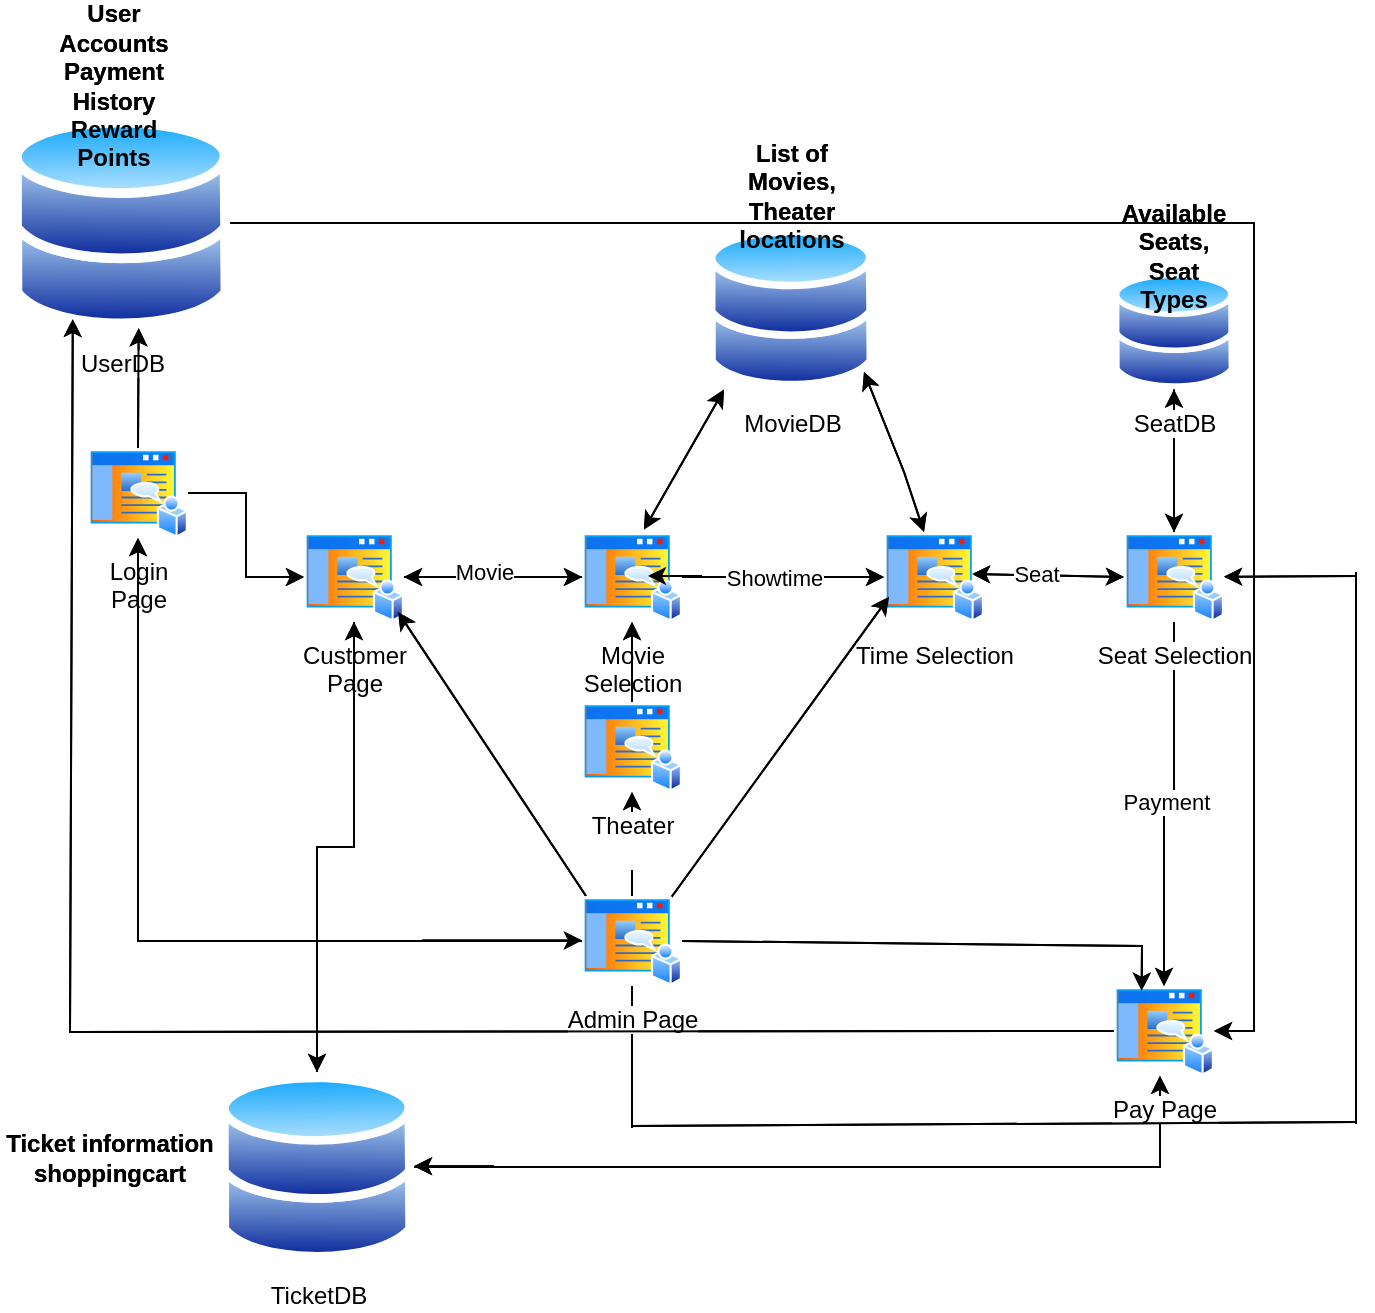 <mxfile version="28.0.7">
  <diagram name="Page-1" id="keCYQJK2TOxoG9gc8rmm">
    <mxGraphModel dx="854" dy="386" grid="0" gridSize="10" guides="1" tooltips="1" connect="1" arrows="1" fold="1" page="1" pageScale="1" pageWidth="850" pageHeight="1100" math="0" shadow="0">
      <root>
        <mxCell id="0" />
        <mxCell id="1" parent="0" />
        <mxCell id="SUS-D7441Kwhzc1_D773-60" style="edgeStyle=orthogonalEdgeStyle;rounded=0;orthogonalLoop=1;jettySize=auto;html=1;entryX=1;entryY=0.5;entryDx=0;entryDy=0;" parent="1" source="SUS-D7441Kwhzc1_D773-1" target="SUS-D7441Kwhzc1_D773-12" edge="1">
          <mxGeometry relative="1" as="geometry" />
        </mxCell>
        <mxCell id="SUS-D7441Kwhzc1_D773-1" value="UserDB" style="image;aspect=fixed;perimeter=ellipsePerimeter;html=1;align=center;shadow=0;dashed=0;spacingTop=3;image=img/lib/active_directory/databases.svg;" parent="1" vertex="1">
          <mxGeometry x="14" y="72" width="109.18" height="107" as="geometry" />
        </mxCell>
        <mxCell id="SUS-D7441Kwhzc1_D773-27" style="edgeStyle=orthogonalEdgeStyle;rounded=0;orthogonalLoop=1;jettySize=auto;html=1;entryX=0;entryY=0.5;entryDx=0;entryDy=0;" parent="1" source="SUS-D7441Kwhzc1_D773-4" target="SUS-D7441Kwhzc1_D773-5" edge="1">
          <mxGeometry relative="1" as="geometry" />
        </mxCell>
        <mxCell id="SUS-D7441Kwhzc1_D773-4" value="Login&lt;div&gt;Page&lt;/div&gt;" style="image;aspect=fixed;perimeter=ellipsePerimeter;html=1;align=center;shadow=0;dashed=0;spacingTop=3;image=img/lib/active_directory/home_page.svg;" parent="1" vertex="1">
          <mxGeometry x="52" y="238" width="50" height="45" as="geometry" />
        </mxCell>
        <mxCell id="SUS-D7441Kwhzc1_D773-28" style="edgeStyle=orthogonalEdgeStyle;rounded=0;orthogonalLoop=1;jettySize=auto;html=1;entryX=0;entryY=0.5;entryDx=0;entryDy=0;" parent="1" source="SUS-D7441Kwhzc1_D773-5" target="SUS-D7441Kwhzc1_D773-6" edge="1">
          <mxGeometry relative="1" as="geometry" />
        </mxCell>
        <mxCell id="SUS-D7441Kwhzc1_D773-33" style="edgeStyle=orthogonalEdgeStyle;rounded=0;orthogonalLoop=1;jettySize=auto;html=1;entryX=0.5;entryY=0;entryDx=0;entryDy=0;" parent="1" source="SUS-D7441Kwhzc1_D773-5" target="SUS-D7441Kwhzc1_D773-8" edge="1">
          <mxGeometry relative="1" as="geometry" />
        </mxCell>
        <mxCell id="SUS-D7441Kwhzc1_D773-5" value="Customer&lt;div&gt;Page&lt;/div&gt;" style="image;aspect=fixed;perimeter=ellipsePerimeter;html=1;align=center;shadow=0;dashed=0;spacingTop=3;image=img/lib/active_directory/home_page.svg;" parent="1" vertex="1">
          <mxGeometry x="160" y="280" width="50" height="45" as="geometry" />
        </mxCell>
        <mxCell id="SUS-D7441Kwhzc1_D773-29" style="edgeStyle=orthogonalEdgeStyle;rounded=0;orthogonalLoop=1;jettySize=auto;html=1;" parent="1" source="SUS-D7441Kwhzc1_D773-6" target="SUS-D7441Kwhzc1_D773-5" edge="1">
          <mxGeometry relative="1" as="geometry" />
        </mxCell>
        <mxCell id="SUS-D7441Kwhzc1_D773-30" value="Movie" style="edgeLabel;html=1;align=center;verticalAlign=middle;resizable=0;points=[];" parent="SUS-D7441Kwhzc1_D773-29" vertex="1" connectable="0">
          <mxGeometry x="0.156" y="-3" relative="1" as="geometry">
            <mxPoint x="2" as="offset" />
          </mxGeometry>
        </mxCell>
        <mxCell id="SUS-D7441Kwhzc1_D773-41" style="edgeStyle=orthogonalEdgeStyle;rounded=0;orthogonalLoop=1;jettySize=auto;html=1;" parent="1" source="SUS-D7441Kwhzc1_D773-6" target="SUS-D7441Kwhzc1_D773-10" edge="1">
          <mxGeometry relative="1" as="geometry" />
        </mxCell>
        <mxCell id="SUS-D7441Kwhzc1_D773-42" value="Showtime" style="edgeLabel;html=1;align=center;verticalAlign=middle;resizable=0;points=[];" parent="SUS-D7441Kwhzc1_D773-41" vertex="1" connectable="0">
          <mxGeometry x="-0.089" relative="1" as="geometry">
            <mxPoint as="offset" />
          </mxGeometry>
        </mxCell>
        <mxCell id="SUS-D7441Kwhzc1_D773-6" value="Movie&lt;div&gt;Selection&lt;/div&gt;" style="image;aspect=fixed;perimeter=ellipsePerimeter;html=1;align=center;shadow=0;dashed=0;spacingTop=3;image=img/lib/active_directory/home_page.svg;" parent="1" vertex="1">
          <mxGeometry x="299" y="280" width="50" height="45" as="geometry" />
        </mxCell>
        <mxCell id="SUS-D7441Kwhzc1_D773-34" style="edgeStyle=orthogonalEdgeStyle;rounded=0;orthogonalLoop=1;jettySize=auto;html=1;entryX=0.5;entryY=1;entryDx=0;entryDy=0;" parent="1" source="Oippb7x4uc9pu7MZKOY0-3" target="SUS-D7441Kwhzc1_D773-6" edge="1">
          <mxGeometry relative="1" as="geometry">
            <mxPoint x="324" y="418" as="targetPoint" />
          </mxGeometry>
        </mxCell>
        <mxCell id="SUS-D7441Kwhzc1_D773-39" style="edgeStyle=orthogonalEdgeStyle;rounded=0;orthogonalLoop=1;jettySize=auto;html=1;" parent="1" source="SUS-D7441Kwhzc1_D773-7" target="SUS-D7441Kwhzc1_D773-4" edge="1">
          <mxGeometry relative="1" as="geometry" />
        </mxCell>
        <mxCell id="SUS-D7441Kwhzc1_D773-32" style="edgeStyle=orthogonalEdgeStyle;rounded=0;orthogonalLoop=1;jettySize=auto;html=1;" parent="1" source="SUS-D7441Kwhzc1_D773-8" target="SUS-D7441Kwhzc1_D773-5" edge="1">
          <mxGeometry relative="1" as="geometry" />
        </mxCell>
        <mxCell id="SUS-D7441Kwhzc1_D773-55" style="edgeStyle=orthogonalEdgeStyle;rounded=0;orthogonalLoop=1;jettySize=auto;html=1;" parent="1" source="SUS-D7441Kwhzc1_D773-8" target="SUS-D7441Kwhzc1_D773-12" edge="1">
          <mxGeometry relative="1" as="geometry">
            <Array as="points">
              <mxPoint x="588" y="598" />
            </Array>
          </mxGeometry>
        </mxCell>
        <mxCell id="SUS-D7441Kwhzc1_D773-8" value="TicketDB" style="image;aspect=fixed;perimeter=ellipsePerimeter;html=1;align=center;shadow=0;dashed=0;spacingTop=3;image=img/lib/active_directory/databases.svg;" parent="1" vertex="1">
          <mxGeometry x="118" y="550" width="97" height="95.06" as="geometry" />
        </mxCell>
        <mxCell id="SUS-D7441Kwhzc1_D773-10" value="Time Selection" style="image;aspect=fixed;perimeter=ellipsePerimeter;html=1;align=center;shadow=0;dashed=0;spacingTop=3;image=img/lib/active_directory/home_page.svg;" parent="1" vertex="1">
          <mxGeometry x="450" y="280" width="50" height="45" as="geometry" />
        </mxCell>
        <mxCell id="SUS-D7441Kwhzc1_D773-46" style="edgeStyle=orthogonalEdgeStyle;rounded=0;orthogonalLoop=1;jettySize=auto;html=1;entryX=0.5;entryY=0;entryDx=0;entryDy=0;" parent="1" source="SUS-D7441Kwhzc1_D773-11" target="SUS-D7441Kwhzc1_D773-12" edge="1">
          <mxGeometry relative="1" as="geometry" />
        </mxCell>
        <mxCell id="SUS-D7441Kwhzc1_D773-47" value="Payment" style="edgeLabel;html=1;align=center;verticalAlign=middle;resizable=0;points=[];" parent="SUS-D7441Kwhzc1_D773-46" vertex="1" connectable="0">
          <mxGeometry x="0.022" y="-1" relative="1" as="geometry">
            <mxPoint as="offset" />
          </mxGeometry>
        </mxCell>
        <mxCell id="SUS-D7441Kwhzc1_D773-53" style="edgeStyle=orthogonalEdgeStyle;rounded=0;orthogonalLoop=1;jettySize=auto;html=1;entryX=0.5;entryY=1;entryDx=0;entryDy=0;" parent="1" source="SUS-D7441Kwhzc1_D773-11" target="SUS-D7441Kwhzc1_D773-52" edge="1">
          <mxGeometry relative="1" as="geometry" />
        </mxCell>
        <mxCell id="SUS-D7441Kwhzc1_D773-11" value="Seat Selection" style="image;aspect=fixed;perimeter=ellipsePerimeter;html=1;align=center;shadow=0;dashed=0;spacingTop=3;image=img/lib/active_directory/home_page.svg;" parent="1" vertex="1">
          <mxGeometry x="570" y="280" width="50" height="45" as="geometry" />
        </mxCell>
        <mxCell id="SUS-D7441Kwhzc1_D773-12" value="Pay Page" style="image;aspect=fixed;perimeter=ellipsePerimeter;html=1;align=center;shadow=0;dashed=0;spacingTop=3;image=img/lib/active_directory/home_page.svg;" parent="1" vertex="1">
          <mxGeometry x="565" y="507" width="50" height="45" as="geometry" />
        </mxCell>
        <mxCell id="SUS-D7441Kwhzc1_D773-40" value="" style="endArrow=classic;html=1;rounded=0;" parent="1" edge="1">
          <mxGeometry width="50" height="50" relative="1" as="geometry">
            <mxPoint x="219" y="484.21" as="sourcePoint" />
            <mxPoint x="299" y="484.21" as="targetPoint" />
            <Array as="points">
              <mxPoint x="239" y="484.21" />
            </Array>
          </mxGeometry>
        </mxCell>
        <mxCell id="SUS-D7441Kwhzc1_D773-48" value="MovieDB" style="image;aspect=fixed;perimeter=ellipsePerimeter;html=1;align=center;shadow=0;dashed=0;spacingTop=3;image=img/lib/active_directory/databases.svg;" parent="1" vertex="1">
          <mxGeometry x="362" y="127.46" width="83" height="81.34" as="geometry" />
        </mxCell>
        <mxCell id="SUS-D7441Kwhzc1_D773-49" value="" style="endArrow=classic;startArrow=classic;html=1;rounded=0;" parent="1" edge="1">
          <mxGeometry width="50" height="50" relative="1" as="geometry">
            <mxPoint x="330" y="278.8" as="sourcePoint" />
            <mxPoint x="370" y="208.8" as="targetPoint" />
          </mxGeometry>
        </mxCell>
        <mxCell id="SUS-D7441Kwhzc1_D773-51" value="" style="endArrow=classic;startArrow=classic;html=1;rounded=0;" parent="1" edge="1">
          <mxGeometry width="50" height="50" relative="1" as="geometry">
            <mxPoint x="470" y="280" as="sourcePoint" />
            <mxPoint x="440" y="200" as="targetPoint" />
            <Array as="points">
              <mxPoint x="460" y="250" />
            </Array>
          </mxGeometry>
        </mxCell>
        <mxCell id="SUS-D7441Kwhzc1_D773-54" style="edgeStyle=orthogonalEdgeStyle;rounded=0;orthogonalLoop=1;jettySize=auto;html=1;entryX=0.5;entryY=0;entryDx=0;entryDy=0;" parent="1" source="SUS-D7441Kwhzc1_D773-52" target="SUS-D7441Kwhzc1_D773-11" edge="1">
          <mxGeometry relative="1" as="geometry" />
        </mxCell>
        <mxCell id="SUS-D7441Kwhzc1_D773-52" value="SeatDB" style="image;aspect=fixed;perimeter=ellipsePerimeter;html=1;align=center;shadow=0;dashed=0;spacingTop=3;image=img/lib/active_directory/databases.svg;" parent="1" vertex="1">
          <mxGeometry x="565" y="150" width="60" height="58.8" as="geometry" />
        </mxCell>
        <mxCell id="SUS-D7441Kwhzc1_D773-57" value="" style="endArrow=classic;html=1;rounded=0;" parent="1" edge="1">
          <mxGeometry width="50" height="50" relative="1" as="geometry">
            <mxPoint x="255" y="597.11" as="sourcePoint" />
            <mxPoint x="215" y="597.11" as="targetPoint" />
          </mxGeometry>
        </mxCell>
        <mxCell id="SUS-D7441Kwhzc1_D773-70" value="" style="endArrow=none;html=1;rounded=0;" parent="1" edge="1">
          <mxGeometry width="50" height="50" relative="1" as="geometry">
            <mxPoint x="324" y="577" as="sourcePoint" />
            <mxPoint x="686" y="575" as="targetPoint" />
          </mxGeometry>
        </mxCell>
        <mxCell id="SUS-D7441Kwhzc1_D773-71" value="" style="endArrow=none;html=1;rounded=0;" parent="1" edge="1">
          <mxGeometry width="50" height="50" relative="1" as="geometry">
            <mxPoint x="686" y="576" as="sourcePoint" />
            <mxPoint x="686" y="300" as="targetPoint" />
          </mxGeometry>
        </mxCell>
        <mxCell id="SUS-D7441Kwhzc1_D773-73" value="" style="endArrow=classic;html=1;rounded=0;" parent="1" target="SUS-D7441Kwhzc1_D773-11" edge="1">
          <mxGeometry width="50" height="50" relative="1" as="geometry">
            <mxPoint x="686" y="302" as="sourcePoint" />
            <mxPoint x="625" y="302" as="targetPoint" />
          </mxGeometry>
        </mxCell>
        <mxCell id="SUS-D7441Kwhzc1_D773-74" value="" style="endArrow=classic;html=1;rounded=0;exitX=0.04;exitY=0;exitDx=0;exitDy=0;exitPerimeter=0;" parent="1" edge="1" source="SUS-D7441Kwhzc1_D773-7">
          <mxGeometry width="50" height="50" relative="1" as="geometry">
            <mxPoint x="297" y="409" as="sourcePoint" />
            <mxPoint x="207" y="320" as="targetPoint" />
          </mxGeometry>
        </mxCell>
        <mxCell id="SUS-D7441Kwhzc1_D773-75" value="" style="endArrow=classic;html=1;rounded=0;exitX=0.888;exitY=0.022;exitDx=0;exitDy=0;entryX=0;entryY=0.75;entryDx=0;entryDy=0;exitPerimeter=0;" parent="1" source="SUS-D7441Kwhzc1_D773-7" target="SUS-D7441Kwhzc1_D773-10" edge="1">
          <mxGeometry width="50" height="50" relative="1" as="geometry">
            <mxPoint x="474" y="456" as="sourcePoint" />
            <mxPoint x="384" y="367" as="targetPoint" />
          </mxGeometry>
        </mxCell>
        <mxCell id="SUS-D7441Kwhzc1_D773-76" value="&lt;b&gt;User Accounts&lt;/b&gt;&lt;div&gt;&lt;b&gt;Payment History&lt;/b&gt;&lt;/div&gt;&lt;div&gt;&lt;b&gt;Reward Points&lt;/b&gt;&lt;/div&gt;" style="text;html=1;align=center;verticalAlign=middle;whiteSpace=wrap;rounded=0;" parent="1" vertex="1">
          <mxGeometry x="35" y="42" width="60" height="30" as="geometry" />
        </mxCell>
        <mxCell id="SUS-D7441Kwhzc1_D773-77" value="&lt;b&gt;Ticket information&lt;/b&gt;&lt;div&gt;&lt;b&gt;shoppingcart&lt;/b&gt;&lt;/div&gt;" style="text;html=1;align=center;verticalAlign=middle;whiteSpace=wrap;rounded=0;" parent="1" vertex="1">
          <mxGeometry x="8" y="578" width="110" height="30" as="geometry" />
        </mxCell>
        <mxCell id="SUS-D7441Kwhzc1_D773-78" value="" style="endArrow=classic;html=1;rounded=0;" parent="1" edge="1">
          <mxGeometry width="50" height="50" relative="1" as="geometry">
            <mxPoint x="359" y="302" as="sourcePoint" />
            <mxPoint x="332" y="302" as="targetPoint" />
          </mxGeometry>
        </mxCell>
        <mxCell id="SUS-D7441Kwhzc1_D773-79" value="" style="endArrow=classic;startArrow=classic;html=1;rounded=0;entryX=0;entryY=0.5;entryDx=0;entryDy=0;" parent="1" target="SUS-D7441Kwhzc1_D773-11" edge="1">
          <mxGeometry width="50" height="50" relative="1" as="geometry">
            <mxPoint x="494" y="301" as="sourcePoint" />
            <mxPoint x="570" y="299" as="targetPoint" />
          </mxGeometry>
        </mxCell>
        <mxCell id="SUS-D7441Kwhzc1_D773-80" value="Seat" style="edgeLabel;html=1;align=center;verticalAlign=middle;resizable=0;points=[];" parent="SUS-D7441Kwhzc1_D773-79" vertex="1" connectable="0">
          <mxGeometry x="-0.176" y="1" relative="1" as="geometry">
            <mxPoint as="offset" />
          </mxGeometry>
        </mxCell>
        <mxCell id="SUS-D7441Kwhzc1_D773-82" value="&lt;b&gt;Available Seats,&lt;/b&gt;&lt;div&gt;&lt;b&gt;Seat Types&lt;/b&gt;&lt;/div&gt;" style="text;html=1;align=center;verticalAlign=middle;whiteSpace=wrap;rounded=0;" parent="1" vertex="1">
          <mxGeometry x="565" y="127" width="60" height="30" as="geometry" />
        </mxCell>
        <mxCell id="SUS-D7441Kwhzc1_D773-83" value="&lt;b&gt;List of Movies,&lt;/b&gt;&lt;div&gt;&lt;b&gt;Theater locations&lt;/b&gt;&lt;/div&gt;" style="text;html=1;align=center;verticalAlign=middle;whiteSpace=wrap;rounded=0;" parent="1" vertex="1">
          <mxGeometry x="373.5" y="97.46" width="60" height="30" as="geometry" />
        </mxCell>
        <mxCell id="Oippb7x4uc9pu7MZKOY0-1" value="" style="endArrow=none;html=1;rounded=0;" edge="1" parent="1" target="SUS-D7441Kwhzc1_D773-7">
          <mxGeometry width="50" height="50" relative="1" as="geometry">
            <mxPoint x="324" y="578" as="sourcePoint" />
            <mxPoint x="323.5" y="446" as="targetPoint" />
          </mxGeometry>
        </mxCell>
        <mxCell id="SUS-D7441Kwhzc1_D773-7" value="Admin Page" style="image;aspect=fixed;perimeter=ellipsePerimeter;html=1;align=center;shadow=0;dashed=0;spacingTop=3;image=img/lib/active_directory/home_page.svg;" parent="1" vertex="1">
          <mxGeometry x="299" y="462" width="50" height="45" as="geometry" />
        </mxCell>
        <mxCell id="Oippb7x4uc9pu7MZKOY0-4" value="" style="edgeStyle=orthogonalEdgeStyle;rounded=0;orthogonalLoop=1;jettySize=auto;html=1;" edge="1" parent="1" source="SUS-D7441Kwhzc1_D773-7" target="Oippb7x4uc9pu7MZKOY0-3">
          <mxGeometry relative="1" as="geometry">
            <mxPoint x="324" y="441" as="sourcePoint" />
            <mxPoint x="324" y="418" as="targetPoint" />
          </mxGeometry>
        </mxCell>
        <mxCell id="Oippb7x4uc9pu7MZKOY0-3" value="Theater&lt;div&gt;&lt;br&gt;&lt;/div&gt;" style="image;aspect=fixed;perimeter=ellipsePerimeter;html=1;align=center;shadow=0;dashed=0;spacingTop=3;image=img/lib/active_directory/home_page.svg;" vertex="1" parent="1">
          <mxGeometry x="299" y="365" width="50" height="45" as="geometry" />
        </mxCell>
        <mxCell id="Oippb7x4uc9pu7MZKOY0-6" value="" style="endArrow=classic;html=1;rounded=0;exitX=1;exitY=0.5;exitDx=0;exitDy=0;entryX=0.25;entryY=0;entryDx=0;entryDy=0;" edge="1" parent="1" source="SUS-D7441Kwhzc1_D773-7" target="SUS-D7441Kwhzc1_D773-12">
          <mxGeometry width="50" height="50" relative="1" as="geometry">
            <mxPoint x="376" y="509" as="sourcePoint" />
            <mxPoint x="426" y="459" as="targetPoint" />
            <Array as="points">
              <mxPoint x="579" y="487" />
            </Array>
          </mxGeometry>
        </mxCell>
        <mxCell id="Oippb7x4uc9pu7MZKOY0-7" value="" style="endArrow=classic;html=1;rounded=0;exitX=0;exitY=0.5;exitDx=0;exitDy=0;entryX=0.25;entryY=1;entryDx=0;entryDy=0;" edge="1" parent="1" source="SUS-D7441Kwhzc1_D773-12" target="SUS-D7441Kwhzc1_D773-1">
          <mxGeometry width="50" height="50" relative="1" as="geometry">
            <mxPoint x="298" y="407" as="sourcePoint" />
            <mxPoint x="26" y="530" as="targetPoint" />
            <Array as="points">
              <mxPoint x="43" y="530" />
            </Array>
          </mxGeometry>
        </mxCell>
        <mxCell id="Oippb7x4uc9pu7MZKOY0-8" value="" style="endArrow=classic;html=1;rounded=0;exitX=0.5;exitY=0;exitDx=0;exitDy=0;entryX=0.58;entryY=0.992;entryDx=0;entryDy=0;entryPerimeter=0;" edge="1" parent="1" source="SUS-D7441Kwhzc1_D773-4" target="SUS-D7441Kwhzc1_D773-1">
          <mxGeometry width="50" height="50" relative="1" as="geometry">
            <mxPoint x="298" y="268" as="sourcePoint" />
            <mxPoint x="348" y="218" as="targetPoint" />
          </mxGeometry>
        </mxCell>
        <mxCell id="Oippb7x4uc9pu7MZKOY0-9" style="edgeStyle=orthogonalEdgeStyle;rounded=0;orthogonalLoop=1;jettySize=auto;html=1;entryX=1;entryY=0.5;entryDx=0;entryDy=0;" edge="1" parent="1" source="Oippb7x4uc9pu7MZKOY0-10" target="Oippb7x4uc9pu7MZKOY0-31">
          <mxGeometry relative="1" as="geometry" />
        </mxCell>
        <mxCell id="Oippb7x4uc9pu7MZKOY0-10" value="UserDB" style="image;aspect=fixed;perimeter=ellipsePerimeter;html=1;align=center;shadow=0;dashed=0;spacingTop=3;image=img/lib/active_directory/databases.svg;" vertex="1" parent="1">
          <mxGeometry x="14" y="72" width="109.18" height="107" as="geometry" />
        </mxCell>
        <mxCell id="Oippb7x4uc9pu7MZKOY0-11" style="edgeStyle=orthogonalEdgeStyle;rounded=0;orthogonalLoop=1;jettySize=auto;html=1;entryX=0;entryY=0.5;entryDx=0;entryDy=0;" edge="1" parent="1" source="Oippb7x4uc9pu7MZKOY0-12" target="Oippb7x4uc9pu7MZKOY0-15">
          <mxGeometry relative="1" as="geometry" />
        </mxCell>
        <mxCell id="Oippb7x4uc9pu7MZKOY0-12" value="Login&lt;div&gt;Page&lt;/div&gt;" style="image;aspect=fixed;perimeter=ellipsePerimeter;html=1;align=center;shadow=0;dashed=0;spacingTop=3;image=img/lib/active_directory/home_page.svg;" vertex="1" parent="1">
          <mxGeometry x="52" y="238" width="50" height="45" as="geometry" />
        </mxCell>
        <mxCell id="Oippb7x4uc9pu7MZKOY0-13" style="edgeStyle=orthogonalEdgeStyle;rounded=0;orthogonalLoop=1;jettySize=auto;html=1;entryX=0;entryY=0.5;entryDx=0;entryDy=0;" edge="1" parent="1" source="Oippb7x4uc9pu7MZKOY0-15" target="Oippb7x4uc9pu7MZKOY0-20">
          <mxGeometry relative="1" as="geometry" />
        </mxCell>
        <mxCell id="Oippb7x4uc9pu7MZKOY0-14" style="edgeStyle=orthogonalEdgeStyle;rounded=0;orthogonalLoop=1;jettySize=auto;html=1;entryX=0.5;entryY=0;entryDx=0;entryDy=0;" edge="1" parent="1" source="Oippb7x4uc9pu7MZKOY0-15" target="Oippb7x4uc9pu7MZKOY0-25">
          <mxGeometry relative="1" as="geometry" />
        </mxCell>
        <mxCell id="Oippb7x4uc9pu7MZKOY0-15" value="Customer&lt;div&gt;Page&lt;/div&gt;" style="image;aspect=fixed;perimeter=ellipsePerimeter;html=1;align=center;shadow=0;dashed=0;spacingTop=3;image=img/lib/active_directory/home_page.svg;" vertex="1" parent="1">
          <mxGeometry x="160" y="280" width="50" height="45" as="geometry" />
        </mxCell>
        <mxCell id="Oippb7x4uc9pu7MZKOY0-16" style="edgeStyle=orthogonalEdgeStyle;rounded=0;orthogonalLoop=1;jettySize=auto;html=1;" edge="1" parent="1" source="Oippb7x4uc9pu7MZKOY0-20" target="Oippb7x4uc9pu7MZKOY0-15">
          <mxGeometry relative="1" as="geometry" />
        </mxCell>
        <mxCell id="Oippb7x4uc9pu7MZKOY0-17" value="Movie" style="edgeLabel;html=1;align=center;verticalAlign=middle;resizable=0;points=[];" vertex="1" connectable="0" parent="Oippb7x4uc9pu7MZKOY0-16">
          <mxGeometry x="0.156" y="-3" relative="1" as="geometry">
            <mxPoint x="2" as="offset" />
          </mxGeometry>
        </mxCell>
        <mxCell id="Oippb7x4uc9pu7MZKOY0-18" style="edgeStyle=orthogonalEdgeStyle;rounded=0;orthogonalLoop=1;jettySize=auto;html=1;" edge="1" parent="1" source="Oippb7x4uc9pu7MZKOY0-20" target="Oippb7x4uc9pu7MZKOY0-26">
          <mxGeometry relative="1" as="geometry" />
        </mxCell>
        <mxCell id="Oippb7x4uc9pu7MZKOY0-19" value="Showtime" style="edgeLabel;html=1;align=center;verticalAlign=middle;resizable=0;points=[];" vertex="1" connectable="0" parent="Oippb7x4uc9pu7MZKOY0-18">
          <mxGeometry x="-0.089" relative="1" as="geometry">
            <mxPoint as="offset" />
          </mxGeometry>
        </mxCell>
        <mxCell id="Oippb7x4uc9pu7MZKOY0-20" value="Movie&lt;div&gt;Selection&lt;/div&gt;" style="image;aspect=fixed;perimeter=ellipsePerimeter;html=1;align=center;shadow=0;dashed=0;spacingTop=3;image=img/lib/active_directory/home_page.svg;" vertex="1" parent="1">
          <mxGeometry x="299" y="280" width="50" height="45" as="geometry" />
        </mxCell>
        <mxCell id="Oippb7x4uc9pu7MZKOY0-21" style="edgeStyle=orthogonalEdgeStyle;rounded=0;orthogonalLoop=1;jettySize=auto;html=1;entryX=0.5;entryY=1;entryDx=0;entryDy=0;" edge="1" parent="1" source="Oippb7x4uc9pu7MZKOY0-54" target="Oippb7x4uc9pu7MZKOY0-20">
          <mxGeometry relative="1" as="geometry">
            <mxPoint x="324" y="418" as="targetPoint" />
          </mxGeometry>
        </mxCell>
        <mxCell id="Oippb7x4uc9pu7MZKOY0-22" style="edgeStyle=orthogonalEdgeStyle;rounded=0;orthogonalLoop=1;jettySize=auto;html=1;" edge="1" parent="1" source="Oippb7x4uc9pu7MZKOY0-52" target="Oippb7x4uc9pu7MZKOY0-12">
          <mxGeometry relative="1" as="geometry" />
        </mxCell>
        <mxCell id="Oippb7x4uc9pu7MZKOY0-23" style="edgeStyle=orthogonalEdgeStyle;rounded=0;orthogonalLoop=1;jettySize=auto;html=1;" edge="1" parent="1" source="Oippb7x4uc9pu7MZKOY0-25" target="Oippb7x4uc9pu7MZKOY0-15">
          <mxGeometry relative="1" as="geometry" />
        </mxCell>
        <mxCell id="Oippb7x4uc9pu7MZKOY0-24" style="edgeStyle=orthogonalEdgeStyle;rounded=0;orthogonalLoop=1;jettySize=auto;html=1;" edge="1" parent="1" source="Oippb7x4uc9pu7MZKOY0-25" target="Oippb7x4uc9pu7MZKOY0-31">
          <mxGeometry relative="1" as="geometry">
            <Array as="points">
              <mxPoint x="588" y="598" />
            </Array>
          </mxGeometry>
        </mxCell>
        <mxCell id="Oippb7x4uc9pu7MZKOY0-25" value="TicketDB" style="image;aspect=fixed;perimeter=ellipsePerimeter;html=1;align=center;shadow=0;dashed=0;spacingTop=3;image=img/lib/active_directory/databases.svg;" vertex="1" parent="1">
          <mxGeometry x="118" y="550" width="97" height="95.06" as="geometry" />
        </mxCell>
        <mxCell id="Oippb7x4uc9pu7MZKOY0-26" value="Time Selection" style="image;aspect=fixed;perimeter=ellipsePerimeter;html=1;align=center;shadow=0;dashed=0;spacingTop=3;image=img/lib/active_directory/home_page.svg;" vertex="1" parent="1">
          <mxGeometry x="450" y="280" width="50" height="45" as="geometry" />
        </mxCell>
        <mxCell id="Oippb7x4uc9pu7MZKOY0-27" style="edgeStyle=orthogonalEdgeStyle;rounded=0;orthogonalLoop=1;jettySize=auto;html=1;entryX=0.5;entryY=0;entryDx=0;entryDy=0;" edge="1" parent="1" source="Oippb7x4uc9pu7MZKOY0-30" target="Oippb7x4uc9pu7MZKOY0-31">
          <mxGeometry relative="1" as="geometry" />
        </mxCell>
        <mxCell id="Oippb7x4uc9pu7MZKOY0-28" value="Payment" style="edgeLabel;html=1;align=center;verticalAlign=middle;resizable=0;points=[];" vertex="1" connectable="0" parent="Oippb7x4uc9pu7MZKOY0-27">
          <mxGeometry x="0.022" y="-1" relative="1" as="geometry">
            <mxPoint as="offset" />
          </mxGeometry>
        </mxCell>
        <mxCell id="Oippb7x4uc9pu7MZKOY0-29" style="edgeStyle=orthogonalEdgeStyle;rounded=0;orthogonalLoop=1;jettySize=auto;html=1;entryX=0.5;entryY=1;entryDx=0;entryDy=0;" edge="1" parent="1" source="Oippb7x4uc9pu7MZKOY0-30" target="Oippb7x4uc9pu7MZKOY0-37">
          <mxGeometry relative="1" as="geometry" />
        </mxCell>
        <mxCell id="Oippb7x4uc9pu7MZKOY0-30" value="Seat Selection" style="image;aspect=fixed;perimeter=ellipsePerimeter;html=1;align=center;shadow=0;dashed=0;spacingTop=3;image=img/lib/active_directory/home_page.svg;" vertex="1" parent="1">
          <mxGeometry x="570" y="280" width="50" height="45" as="geometry" />
        </mxCell>
        <mxCell id="Oippb7x4uc9pu7MZKOY0-31" value="Pay Page" style="image;aspect=fixed;perimeter=ellipsePerimeter;html=1;align=center;shadow=0;dashed=0;spacingTop=3;image=img/lib/active_directory/home_page.svg;" vertex="1" parent="1">
          <mxGeometry x="565" y="507" width="50" height="45" as="geometry" />
        </mxCell>
        <mxCell id="Oippb7x4uc9pu7MZKOY0-32" value="" style="endArrow=classic;html=1;rounded=0;" edge="1" parent="1">
          <mxGeometry width="50" height="50" relative="1" as="geometry">
            <mxPoint x="219" y="484.21" as="sourcePoint" />
            <mxPoint x="299" y="484.21" as="targetPoint" />
            <Array as="points">
              <mxPoint x="239" y="484.21" />
            </Array>
          </mxGeometry>
        </mxCell>
        <mxCell id="Oippb7x4uc9pu7MZKOY0-33" value="MovieDB" style="image;aspect=fixed;perimeter=ellipsePerimeter;html=1;align=center;shadow=0;dashed=0;spacingTop=3;image=img/lib/active_directory/databases.svg;" vertex="1" parent="1">
          <mxGeometry x="362" y="127.46" width="83" height="81.34" as="geometry" />
        </mxCell>
        <mxCell id="Oippb7x4uc9pu7MZKOY0-34" value="" style="endArrow=classic;startArrow=classic;html=1;rounded=0;" edge="1" parent="1">
          <mxGeometry width="50" height="50" relative="1" as="geometry">
            <mxPoint x="330" y="278.8" as="sourcePoint" />
            <mxPoint x="370" y="208.8" as="targetPoint" />
          </mxGeometry>
        </mxCell>
        <mxCell id="Oippb7x4uc9pu7MZKOY0-35" value="" style="endArrow=classic;startArrow=classic;html=1;rounded=0;" edge="1" parent="1">
          <mxGeometry width="50" height="50" relative="1" as="geometry">
            <mxPoint x="470" y="280" as="sourcePoint" />
            <mxPoint x="440" y="200" as="targetPoint" />
            <Array as="points">
              <mxPoint x="460" y="250" />
            </Array>
          </mxGeometry>
        </mxCell>
        <mxCell id="Oippb7x4uc9pu7MZKOY0-36" style="edgeStyle=orthogonalEdgeStyle;rounded=0;orthogonalLoop=1;jettySize=auto;html=1;entryX=0.5;entryY=0;entryDx=0;entryDy=0;" edge="1" parent="1" source="Oippb7x4uc9pu7MZKOY0-37" target="Oippb7x4uc9pu7MZKOY0-30">
          <mxGeometry relative="1" as="geometry" />
        </mxCell>
        <mxCell id="Oippb7x4uc9pu7MZKOY0-37" value="SeatDB" style="image;aspect=fixed;perimeter=ellipsePerimeter;html=1;align=center;shadow=0;dashed=0;spacingTop=3;image=img/lib/active_directory/databases.svg;" vertex="1" parent="1">
          <mxGeometry x="565" y="150" width="60" height="58.8" as="geometry" />
        </mxCell>
        <mxCell id="Oippb7x4uc9pu7MZKOY0-38" value="" style="endArrow=classic;html=1;rounded=0;" edge="1" parent="1">
          <mxGeometry width="50" height="50" relative="1" as="geometry">
            <mxPoint x="255" y="597.11" as="sourcePoint" />
            <mxPoint x="215" y="597.11" as="targetPoint" />
          </mxGeometry>
        </mxCell>
        <mxCell id="Oippb7x4uc9pu7MZKOY0-39" value="" style="endArrow=none;html=1;rounded=0;" edge="1" parent="1">
          <mxGeometry width="50" height="50" relative="1" as="geometry">
            <mxPoint x="324" y="577" as="sourcePoint" />
            <mxPoint x="686" y="575" as="targetPoint" />
          </mxGeometry>
        </mxCell>
        <mxCell id="Oippb7x4uc9pu7MZKOY0-40" value="" style="endArrow=none;html=1;rounded=0;" edge="1" parent="1">
          <mxGeometry width="50" height="50" relative="1" as="geometry">
            <mxPoint x="686" y="576" as="sourcePoint" />
            <mxPoint x="686" y="300" as="targetPoint" />
          </mxGeometry>
        </mxCell>
        <mxCell id="Oippb7x4uc9pu7MZKOY0-41" value="" style="endArrow=classic;html=1;rounded=0;" edge="1" parent="1" target="Oippb7x4uc9pu7MZKOY0-30">
          <mxGeometry width="50" height="50" relative="1" as="geometry">
            <mxPoint x="686" y="302" as="sourcePoint" />
            <mxPoint x="625" y="302" as="targetPoint" />
          </mxGeometry>
        </mxCell>
        <mxCell id="Oippb7x4uc9pu7MZKOY0-42" value="" style="endArrow=classic;html=1;rounded=0;exitX=0.04;exitY=0;exitDx=0;exitDy=0;exitPerimeter=0;" edge="1" parent="1" source="Oippb7x4uc9pu7MZKOY0-52">
          <mxGeometry width="50" height="50" relative="1" as="geometry">
            <mxPoint x="297" y="409" as="sourcePoint" />
            <mxPoint x="207" y="320" as="targetPoint" />
          </mxGeometry>
        </mxCell>
        <mxCell id="Oippb7x4uc9pu7MZKOY0-43" value="" style="endArrow=classic;html=1;rounded=0;exitX=0.888;exitY=0.022;exitDx=0;exitDy=0;entryX=0;entryY=0.75;entryDx=0;entryDy=0;exitPerimeter=0;" edge="1" parent="1" source="Oippb7x4uc9pu7MZKOY0-52" target="Oippb7x4uc9pu7MZKOY0-26">
          <mxGeometry width="50" height="50" relative="1" as="geometry">
            <mxPoint x="474" y="456" as="sourcePoint" />
            <mxPoint x="384" y="367" as="targetPoint" />
          </mxGeometry>
        </mxCell>
        <mxCell id="Oippb7x4uc9pu7MZKOY0-44" value="&lt;b&gt;User Accounts&lt;/b&gt;&lt;div&gt;&lt;b&gt;Payment History&lt;/b&gt;&lt;/div&gt;&lt;div&gt;&lt;b&gt;Reward Points&lt;/b&gt;&lt;/div&gt;" style="text;html=1;align=center;verticalAlign=middle;whiteSpace=wrap;rounded=0;" vertex="1" parent="1">
          <mxGeometry x="35" y="42" width="60" height="30" as="geometry" />
        </mxCell>
        <mxCell id="Oippb7x4uc9pu7MZKOY0-45" value="&lt;b&gt;Ticket information&lt;/b&gt;&lt;div&gt;&lt;b&gt;shoppingcart&lt;/b&gt;&lt;/div&gt;" style="text;html=1;align=center;verticalAlign=middle;whiteSpace=wrap;rounded=0;" vertex="1" parent="1">
          <mxGeometry x="8" y="578" width="110" height="30" as="geometry" />
        </mxCell>
        <mxCell id="Oippb7x4uc9pu7MZKOY0-46" value="" style="endArrow=classic;html=1;rounded=0;" edge="1" parent="1">
          <mxGeometry width="50" height="50" relative="1" as="geometry">
            <mxPoint x="359" y="302" as="sourcePoint" />
            <mxPoint x="332" y="302" as="targetPoint" />
          </mxGeometry>
        </mxCell>
        <mxCell id="Oippb7x4uc9pu7MZKOY0-47" value="" style="endArrow=classic;startArrow=classic;html=1;rounded=0;entryX=0;entryY=0.5;entryDx=0;entryDy=0;" edge="1" parent="1" target="Oippb7x4uc9pu7MZKOY0-30">
          <mxGeometry width="50" height="50" relative="1" as="geometry">
            <mxPoint x="494" y="301" as="sourcePoint" />
            <mxPoint x="570" y="299" as="targetPoint" />
          </mxGeometry>
        </mxCell>
        <mxCell id="Oippb7x4uc9pu7MZKOY0-48" value="Seat" style="edgeLabel;html=1;align=center;verticalAlign=middle;resizable=0;points=[];" vertex="1" connectable="0" parent="Oippb7x4uc9pu7MZKOY0-47">
          <mxGeometry x="-0.176" y="1" relative="1" as="geometry">
            <mxPoint as="offset" />
          </mxGeometry>
        </mxCell>
        <mxCell id="Oippb7x4uc9pu7MZKOY0-49" value="&lt;b&gt;Available Seats,&lt;/b&gt;&lt;div&gt;&lt;b&gt;Seat Types&lt;/b&gt;&lt;/div&gt;" style="text;html=1;align=center;verticalAlign=middle;whiteSpace=wrap;rounded=0;" vertex="1" parent="1">
          <mxGeometry x="565" y="127" width="60" height="30" as="geometry" />
        </mxCell>
        <mxCell id="Oippb7x4uc9pu7MZKOY0-50" value="&lt;b&gt;List of Movies,&lt;/b&gt;&lt;div&gt;&lt;b&gt;Theater locations&lt;/b&gt;&lt;/div&gt;" style="text;html=1;align=center;verticalAlign=middle;whiteSpace=wrap;rounded=0;" vertex="1" parent="1">
          <mxGeometry x="373.5" y="97.46" width="60" height="30" as="geometry" />
        </mxCell>
        <mxCell id="Oippb7x4uc9pu7MZKOY0-51" value="" style="endArrow=none;html=1;rounded=0;" edge="1" parent="1" target="Oippb7x4uc9pu7MZKOY0-52">
          <mxGeometry width="50" height="50" relative="1" as="geometry">
            <mxPoint x="324" y="578" as="sourcePoint" />
            <mxPoint x="323.5" y="446" as="targetPoint" />
          </mxGeometry>
        </mxCell>
        <mxCell id="Oippb7x4uc9pu7MZKOY0-52" value="Admin Page" style="image;aspect=fixed;perimeter=ellipsePerimeter;html=1;align=center;shadow=0;dashed=0;spacingTop=3;image=img/lib/active_directory/home_page.svg;" vertex="1" parent="1">
          <mxGeometry x="299" y="462" width="50" height="45" as="geometry" />
        </mxCell>
        <mxCell id="Oippb7x4uc9pu7MZKOY0-53" value="" style="edgeStyle=orthogonalEdgeStyle;rounded=0;orthogonalLoop=1;jettySize=auto;html=1;" edge="1" parent="1" source="Oippb7x4uc9pu7MZKOY0-52" target="Oippb7x4uc9pu7MZKOY0-54">
          <mxGeometry relative="1" as="geometry">
            <mxPoint x="324" y="441" as="sourcePoint" />
            <mxPoint x="324" y="418" as="targetPoint" />
          </mxGeometry>
        </mxCell>
        <mxCell id="Oippb7x4uc9pu7MZKOY0-54" value="Theater&lt;div&gt;&lt;br&gt;&lt;/div&gt;" style="image;aspect=fixed;perimeter=ellipsePerimeter;html=1;align=center;shadow=0;dashed=0;spacingTop=3;image=img/lib/active_directory/home_page.svg;" vertex="1" parent="1">
          <mxGeometry x="299" y="365" width="50" height="45" as="geometry" />
        </mxCell>
        <mxCell id="Oippb7x4uc9pu7MZKOY0-55" value="" style="endArrow=classic;html=1;rounded=0;exitX=1;exitY=0.5;exitDx=0;exitDy=0;entryX=0.25;entryY=0;entryDx=0;entryDy=0;" edge="1" parent="1" source="Oippb7x4uc9pu7MZKOY0-52" target="Oippb7x4uc9pu7MZKOY0-31">
          <mxGeometry width="50" height="50" relative="1" as="geometry">
            <mxPoint x="376" y="509" as="sourcePoint" />
            <mxPoint x="426" y="459" as="targetPoint" />
            <Array as="points">
              <mxPoint x="579" y="487" />
            </Array>
          </mxGeometry>
        </mxCell>
        <mxCell id="Oippb7x4uc9pu7MZKOY0-56" value="" style="endArrow=classic;html=1;rounded=0;exitX=0;exitY=0.5;exitDx=0;exitDy=0;entryX=0.25;entryY=1;entryDx=0;entryDy=0;" edge="1" parent="1" source="Oippb7x4uc9pu7MZKOY0-31" target="Oippb7x4uc9pu7MZKOY0-10">
          <mxGeometry width="50" height="50" relative="1" as="geometry">
            <mxPoint x="298" y="407" as="sourcePoint" />
            <mxPoint x="26" y="530" as="targetPoint" />
            <Array as="points">
              <mxPoint x="43" y="530" />
            </Array>
          </mxGeometry>
        </mxCell>
        <mxCell id="Oippb7x4uc9pu7MZKOY0-57" value="" style="endArrow=classic;html=1;rounded=0;exitX=0.5;exitY=0;exitDx=0;exitDy=0;entryX=0.58;entryY=0.992;entryDx=0;entryDy=0;entryPerimeter=0;" edge="1" parent="1" source="Oippb7x4uc9pu7MZKOY0-12" target="Oippb7x4uc9pu7MZKOY0-10">
          <mxGeometry width="50" height="50" relative="1" as="geometry">
            <mxPoint x="298" y="268" as="sourcePoint" />
            <mxPoint x="348" y="218" as="targetPoint" />
          </mxGeometry>
        </mxCell>
      </root>
    </mxGraphModel>
  </diagram>
</mxfile>
